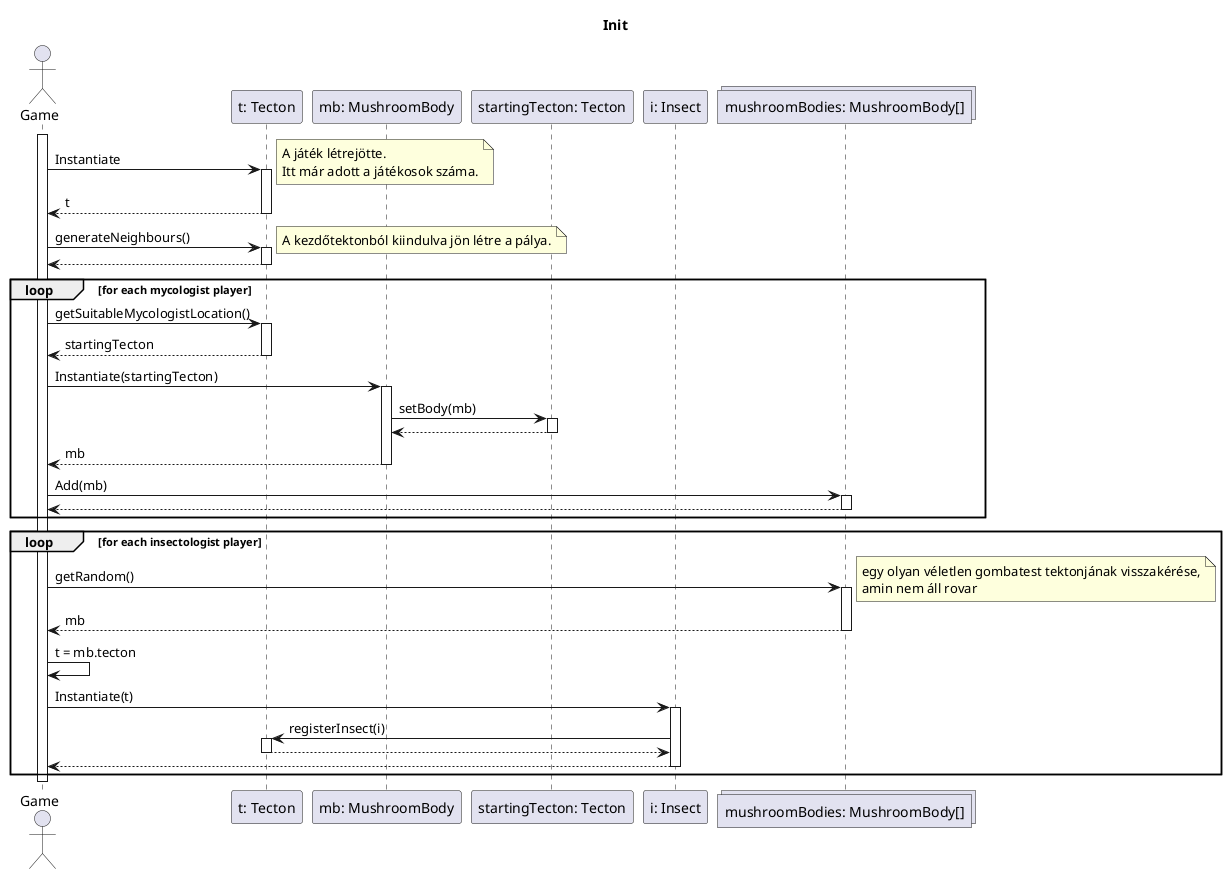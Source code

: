 @startuml init

title Init

actor "Game" as g
participant "t: Tecton" as t
participant "mb: MushroomBody" as mb
participant "startingTecton: Tecton" as st
participant "i: Insect" as i
collections "mushroomBodies: MushroomBody[]" as mbs

activate g

g -> t: Instantiate
note right: A játék létrejötte.\nItt már adott a játékosok száma.
activate t

g <-- t: t
deactivate t

g -> t: generateNeighbours()
note right: A kezdőtektonból kiindulva jön létre a pálya.
activate t

g <-- t
deactivate t

loop for each mycologist player
	g -> t: getSuitableMycologistLocation()

	activate t

	g <-- t: startingTecton
	deactivate t

	g -> mb: Instantiate(startingTecton)
	activate mb

	mb -> st: setBody(mb)
	activate st

	mb <-- st
	deactivate st

	g <-- mb: mb
	deactivate mb

	g -> mbs: Add(mb)
	activate mbs

	g <-- mbs
	deactivate mbs
end

loop for each insectologist player
	g -> mbs: getRandom()
	note right: egy olyan véletlen gombatest tektonjának visszakérése,\namin nem áll rovar
	activate mbs

	g <-- mbs: mb
	deactivate mbs

	g -> g: t = mb.tecton

	g -> i: Instantiate(t)
	activate i

	i -> t: registerInsect(i)
	activate t
	
	i <-- t
	deactivate t

	g <-- i
	deactivate i
end

deactivate g
@enduml